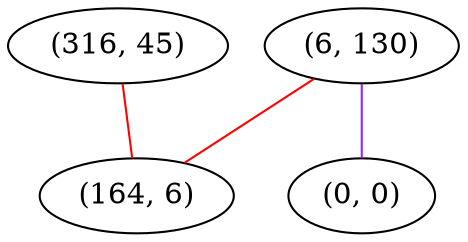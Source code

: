 graph "" {
"(316, 45)";
"(6, 130)";
"(164, 6)";
"(0, 0)";
"(316, 45)" -- "(164, 6)"  [color=red, key=0, weight=1];
"(6, 130)" -- "(0, 0)"  [color=purple, key=0, weight=4];
"(6, 130)" -- "(164, 6)"  [color=red, key=0, weight=1];
}
